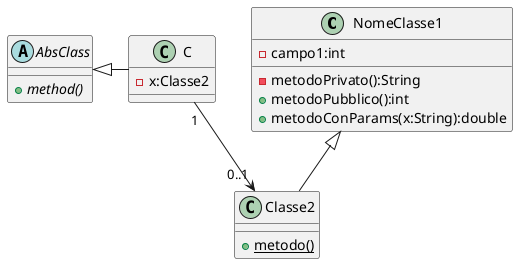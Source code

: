 @startuml
class NomeClasse1 {
    -campo1:int
    -metodoPrivato():String
    +metodoPubblico():int
    +metodoConParams(x:String):double
}

class Classe2 {
    {static} +metodo()
}

abstract class AbsClass {
     {abstract} +method()
}

class C {
    -x:Classe2
}

NomeClasse1 <|-- Classe2
AbsClass <|- C

C "1" --> "0..1" Classe2

@enduml